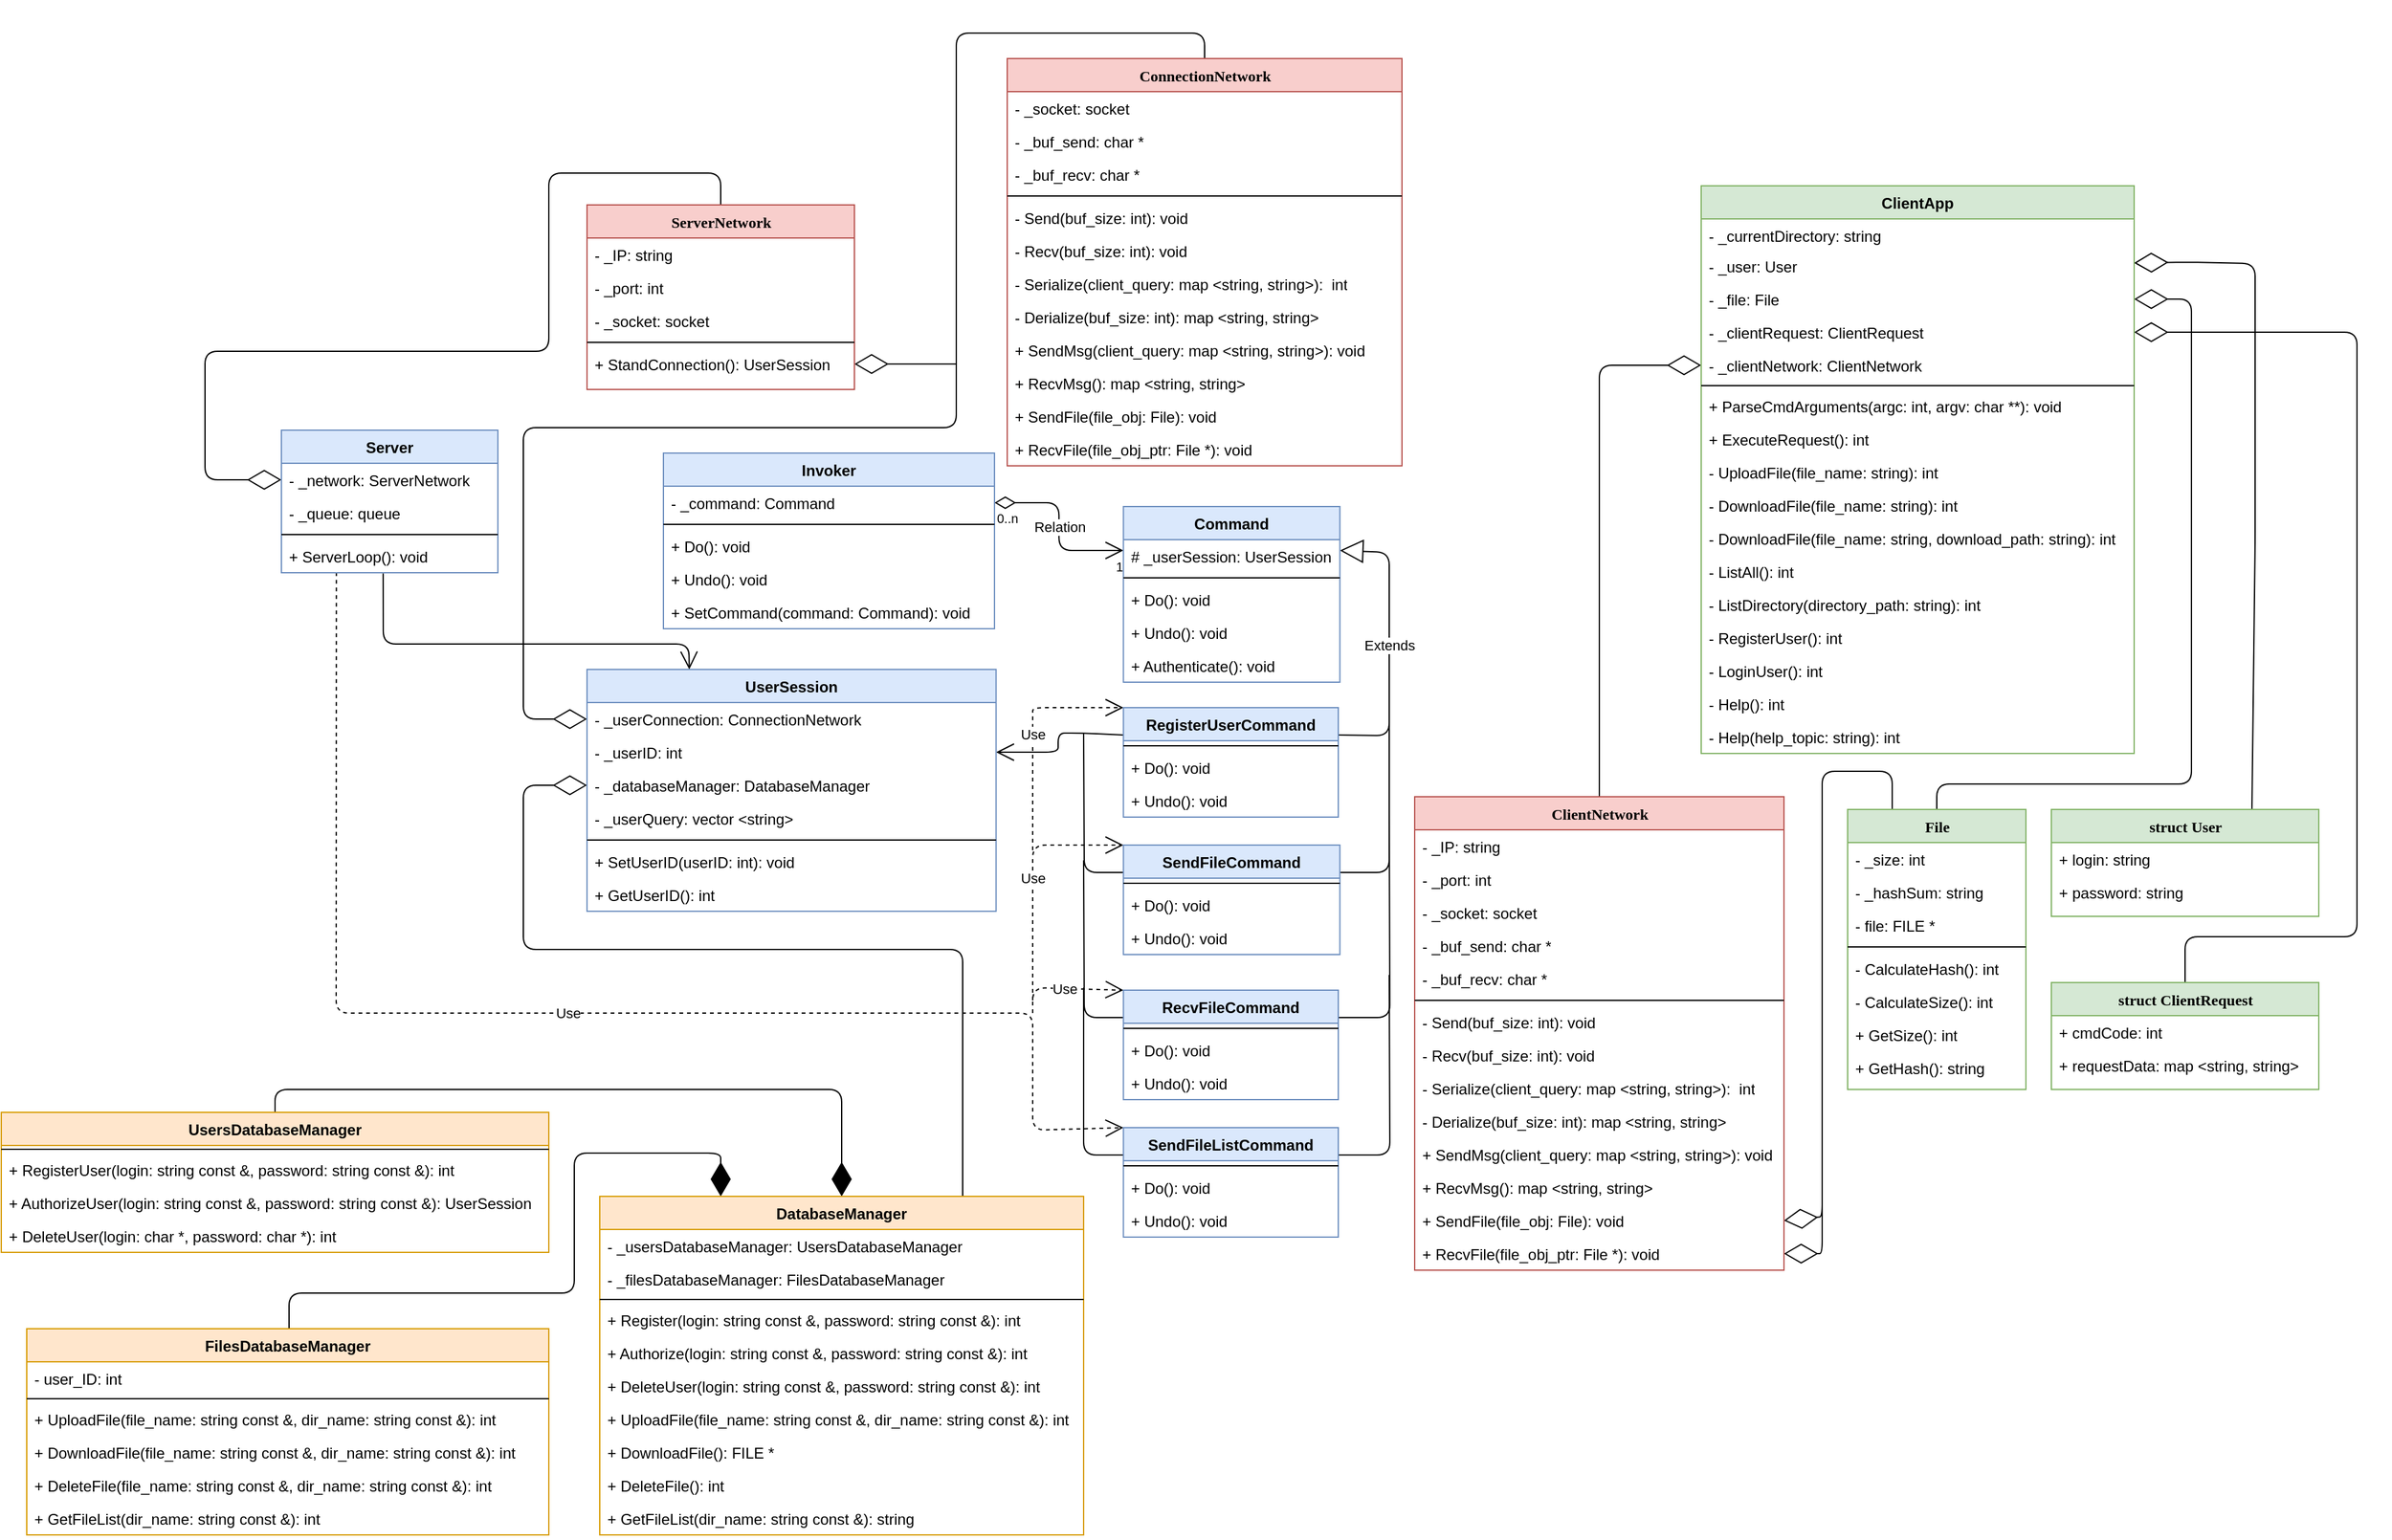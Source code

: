 <mxfile version="12.9.9" type="device"><diagram name="Page-1" id="9f46799a-70d6-7492-0946-bef42562c5a5"><mxGraphModel dx="2414" dy="2534" grid="1" gridSize="10" guides="1" tooltips="1" connect="1" arrows="1" fold="1" page="1" pageScale="1" pageWidth="1100" pageHeight="850" background="#ffffff" math="0" shadow="0"><root><mxCell id="0"/><mxCell id="1" parent="0"/><mxCell id="2sV6daY1KZGA7jN4HU9z-38" value="" style="endArrow=diamondThin;endFill=0;endSize=24;html=1;entryX=1;entryY=0.5;entryDx=0;entryDy=0;exitX=0.5;exitY=0;exitDx=0;exitDy=0;" parent="1" source="78961159f06e98e8-108" target="2sV6daY1KZGA7jN4HU9z-2" edge="1"><mxGeometry width="160" relative="1" as="geometry"><mxPoint x="585" y="-270" as="sourcePoint"/><mxPoint x="1015" y="-730" as="targetPoint"/><Array as="points"><mxPoint x="510" y="-290"/><mxPoint x="710" y="-290"/><mxPoint x="710" y="-671"/></Array></mxGeometry></mxCell><mxCell id="2sV6daY1KZGA7jN4HU9z-50" value="" style="endArrow=diamondThin;endFill=0;endSize=24;html=1;entryX=0;entryY=0.5;entryDx=0;entryDy=0;exitX=0.5;exitY=0;exitDx=0;exitDy=0;" parent="1" source="78961159f06e98e8-17" target="2sV6daY1KZGA7jN4HU9z-48" edge="1"><mxGeometry width="160" relative="1" as="geometry"><mxPoint x="130" y="-683" as="sourcePoint"/><mxPoint x="165" y="-740" as="targetPoint"/><Array as="points"><mxPoint x="245" y="-619"/></Array></mxGeometry></mxCell><mxCell id="2sV6daY1KZGA7jN4HU9z-110" value="" style="endArrow=diamondThin;endFill=1;endSize=24;html=1;entryX=0.25;entryY=0;entryDx=0;entryDy=0;" parent="1" target="2sV6daY1KZGA7jN4HU9z-54" edge="1"><mxGeometry width="160" relative="1" as="geometry"><mxPoint x="-784" y="138" as="sourcePoint"/><mxPoint x="-480" y="120" as="targetPoint"/><Array as="points"><mxPoint x="-784" y="110"/><mxPoint x="-761" y="110"/><mxPoint x="-660" y="110"/><mxPoint x="-560" y="110"/><mxPoint x="-560"/><mxPoint x="-445"/></Array></mxGeometry></mxCell><mxCell id="2sV6daY1KZGA7jN4HU9z-112" value="" style="endArrow=diamondThin;endFill=1;endSize=24;html=1;exitX=0.5;exitY=0;exitDx=0;exitDy=0;entryX=0.5;entryY=0;entryDx=0;entryDy=0;" parent="1" source="2sV6daY1KZGA7jN4HU9z-85" target="2sV6daY1KZGA7jN4HU9z-54" edge="1"><mxGeometry width="160" relative="1" as="geometry"><mxPoint x="-590" y="10" as="sourcePoint"/><mxPoint x="-320" y="10" as="targetPoint"/><Array as="points"><mxPoint x="-795" y="-50"/><mxPoint x="-350" y="-50"/></Array></mxGeometry></mxCell><mxCell id="2sV6daY1KZGA7jN4HU9z-176" value="Relation" style="endArrow=open;html=1;endSize=12;startArrow=diamondThin;startSize=14;startFill=0;edgeStyle=orthogonalEdgeStyle;entryX=0;entryY=0.25;entryDx=0;entryDy=0;exitX=1;exitY=0.5;exitDx=0;exitDy=0;" parent="1" source="2sV6daY1KZGA7jN4HU9z-160" target="2sV6daY1KZGA7jN4HU9z-163" edge="1"><mxGeometry relative="1" as="geometry"><mxPoint x="-148.75" y="-510" as="sourcePoint"/><mxPoint x="-18.75" y="-340" as="targetPoint"/></mxGeometry></mxCell><mxCell id="2sV6daY1KZGA7jN4HU9z-177" value="0..n" style="resizable=0;html=1;align=left;verticalAlign=top;labelBackgroundColor=#ffffff;fontSize=10;" parent="2sV6daY1KZGA7jN4HU9z-176" connectable="0" vertex="1"><mxGeometry x="-1" relative="1" as="geometry"/></mxCell><mxCell id="2sV6daY1KZGA7jN4HU9z-178" value="1" style="resizable=0;html=1;align=right;verticalAlign=top;labelBackgroundColor=#ffffff;fontSize=10;" parent="2sV6daY1KZGA7jN4HU9z-176" connectable="0" vertex="1"><mxGeometry x="1" relative="1" as="geometry"/></mxCell><mxCell id="2sV6daY1KZGA7jN4HU9z-179" value="Extends" style="endArrow=block;endSize=16;endFill=0;html=1;exitX=1;exitY=0.25;exitDx=0;exitDy=0;entryX=1;entryY=0.25;entryDx=0;entryDy=0;" parent="1" source="2sV6daY1KZGA7jN4HU9z-167" target="2sV6daY1KZGA7jN4HU9z-163" edge="1"><mxGeometry width="160" relative="1" as="geometry"><mxPoint x="351.25" y="380" as="sourcePoint"/><mxPoint x="71.25" y="-440" as="targetPoint"/><Array as="points"><mxPoint x="80" y="-328"/><mxPoint x="80" y="-472"/></Array></mxGeometry></mxCell><mxCell id="2sV6daY1KZGA7jN4HU9z-180" value="" style="endArrow=open;endFill=1;endSize=12;html=1;exitX=0;exitY=0.25;exitDx=0;exitDy=0;entryX=1;entryY=0.5;entryDx=0;entryDy=0;" parent="1" source="2sV6daY1KZGA7jN4HU9z-167" target="2sV6daY1KZGA7jN4HU9z-172" edge="1"><mxGeometry width="160" relative="1" as="geometry"><mxPoint x="-149.23" y="-248.834" as="sourcePoint"/><mxPoint x="-128.75" y="-200" as="targetPoint"/><Array as="points"><mxPoint x="-160" y="-330"/><mxPoint x="-180" y="-330"/><mxPoint x="-180" y="-315"/></Array></mxGeometry></mxCell><mxCell id="2sV6daY1KZGA7jN4HU9z-181" value="" style="endArrow=open;endFill=1;endSize=12;html=1;entryX=0.25;entryY=0;entryDx=0;entryDy=0;exitX=0.47;exitY=1.025;exitDx=0;exitDy=0;exitPerimeter=0;" parent="1" source="2sV6daY1KZGA7jN4HU9z-158" target="2sV6daY1KZGA7jN4HU9z-171" edge="1"><mxGeometry width="160" relative="1" as="geometry"><mxPoint x="-288.75" y="-200" as="sourcePoint"/><mxPoint x="-128.75" y="-200" as="targetPoint"/><Array as="points"><mxPoint x="-710" y="-400"/><mxPoint x="-580" y="-400"/><mxPoint x="-470" y="-400"/></Array></mxGeometry></mxCell><mxCell id="2sV6daY1KZGA7jN4HU9z-183" value="Use" style="endArrow=open;endSize=12;dashed=1;html=1;exitX=0.254;exitY=0.987;exitDx=0;exitDy=0;exitPerimeter=0;entryX=0;entryY=0;entryDx=0;entryDy=0;" parent="1" source="2sV6daY1KZGA7jN4HU9z-158" target="2sV6daY1KZGA7jN4HU9z-268" edge="1"><mxGeometry width="160" relative="1" as="geometry"><mxPoint x="-568.75" y="-200" as="sourcePoint"/><mxPoint x="-348.75" y="-10" as="targetPoint"/><Array as="points"><mxPoint x="-747" y="-110"/><mxPoint x="-200" y="-110"/><mxPoint x="-200" y="-18"/></Array></mxGeometry></mxCell><mxCell id="2sV6daY1KZGA7jN4HU9z-263" value="&lt;span style=&quot;font-family: monospace ; font-size: 0px&quot;&gt;%3CmxGraphModel%3E%3Croot%3E%3CmxCell%20id%3D%220%22%2F%3E%3CmxCell%20id%3D%221%22%20parent%3D%220%22%2F%3E%3CmxCell%20id%3D%222%22%20value%3D%22SendFileCommand%22%20style%3D%22swimlane%3BfontStyle%3D1%3Balign%3Dcenter%3BverticalAlign%3Dtop%3BchildLayout%3DstackLayout%3Bhorizontal%3D1%3BstartSize%3D26%3BhorizontalStack%3D0%3BresizeParent%3D1%3BresizeParentMax%3D0%3BresizeLast%3D0%3Bcollapsible%3D1%3BmarginBottom%3D0%3B%22%20vertex%3D%221%22%20parent%3D%221%22%3E%3CmxGeometry%20x%3D%22-68.75%22%20y%3D%22300%22%20width%3D%22160%22%20height%3D%2286%22%20as%3D%22geometry%22%2F%3E%3C%2FmxCell%3E%3CmxCell%20id%3D%223%22%20value%3D%22%22%20style%3D%22line%3BstrokeWidth%3D1%3BfillColor%3Dnone%3Balign%3Dleft%3BverticalAlign%3Dmiddle%3BspacingTop%3D-1%3BspacingLeft%3D3%3BspacingRight%3D3%3Brotatable%3D0%3BlabelPosition%3Dright%3Bpoints%3D%5B%5D%3BportConstraint%3Deastwest%3B%22%20vertex%3D%221%22%20parent%3D%222%22%3E%3CmxGeometry%20y%3D%2226%22%20width%3D%22160%22%20height%3D%228%22%20as%3D%22geometry%22%2F%3E%3C%2FmxCell%3E%3CmxCell%20id%3D%224%22%20value%3D%22%2B%20Do()%3A%20void%22%20style%3D%22text%3BstrokeColor%3Dnone%3BfillColor%3Dnone%3Balign%3Dleft%3BverticalAlign%3Dtop%3BspacingLeft%3D4%3BspacingRight%3D4%3Boverflow%3Dhidden%3Brotatable%3D0%3Bpoints%3D%5B%5B0%2C0.5%5D%2C%5B1%2C0.5%5D%5D%3BportConstraint%3Deastwest%3B%22%20vertex%3D%221%22%20parent%3D%222%22%3E%3CmxGeometry%20y%3D%2234%22%20width%3D%22160%22%20height%3D%2226%22%20as%3D%22geometry%22%2F%3E%3C%2FmxCell%3E%3CmxCell%20id%3D%225%22%20value%3D%22%2B%20Undo()%3A%20void%22%20style%3D%22text%3BstrokeColor%3Dnone%3BfillColor%3Dnone%3Balign%3Dleft%3BverticalAlign%3Dtop%3BspacingLeft%3D4%3BspacingRight%3D4%3Boverflow%3Dhidden%3Brotatable%3D0%3Bpoints%3D%5B%5B0%2C0.5%5D%2C%5B1%2C0.5%5D%5D%3BportConstraint%3Deastwest%3B%22%20vertex%3D%221%22%20parent%3D%222%22%3E%3CmxGeometry%20y%3D%2260%22%20width%3D%22160%22%20height%3D%2226%22%20as%3D%22geometry%22%2F%3E%3C%2FmxCell%3E%3C%2Froot%3E%3C%2FmxGraphModel%3E&lt;/span&gt;" style="text;html=1;align=center;verticalAlign=middle;resizable=0;points=[];autosize=1;" parent="1" vertex="1"><mxGeometry x="-49" y="-99" width="20" height="20" as="geometry"/></mxCell><mxCell id="2sV6daY1KZGA7jN4HU9z-279" value="" style="endArrow=none;html=1;edgeStyle=orthogonalEdgeStyle;exitX=1;exitY=0.25;exitDx=0;exitDy=0;" parent="1" source="2sV6daY1KZGA7jN4HU9z-212" edge="1"><mxGeometry relative="1" as="geometry"><mxPoint x="70" y="-212" as="sourcePoint"/><mxPoint x="80" y="-340" as="targetPoint"/><Array as="points"><mxPoint x="80" y="-220"/></Array></mxGeometry></mxCell><mxCell id="2sV6daY1KZGA7jN4HU9z-282" value="" style="endArrow=none;html=1;edgeStyle=orthogonalEdgeStyle;exitX=1;exitY=0.25;exitDx=0;exitDy=0;" parent="1" source="2sV6daY1KZGA7jN4HU9z-264" edge="1"><mxGeometry relative="1" as="geometry"><mxPoint x="60" y="-110.5" as="sourcePoint"/><mxPoint x="80" y="-270" as="targetPoint"/></mxGeometry></mxCell><mxCell id="2sV6daY1KZGA7jN4HU9z-283" value="" style="endArrow=none;html=1;edgeStyle=orthogonalEdgeStyle;exitX=1;exitY=0.25;exitDx=0;exitDy=0;" parent="1" source="2sV6daY1KZGA7jN4HU9z-268" edge="1"><mxGeometry relative="1" as="geometry"><mxPoint x="50" y="-0.5" as="sourcePoint"/><mxPoint x="80" y="-140" as="targetPoint"/></mxGeometry></mxCell><mxCell id="2sV6daY1KZGA7jN4HU9z-285" value="" style="endArrow=none;html=1;edgeStyle=orthogonalEdgeStyle;exitX=0;exitY=0.25;exitDx=0;exitDy=0;" parent="1" source="2sV6daY1KZGA7jN4HU9z-212" edge="1"><mxGeometry relative="1" as="geometry"><mxPoint x="-290" y="-260" as="sourcePoint"/><mxPoint x="-160" y="-330" as="targetPoint"/></mxGeometry></mxCell><mxCell id="2sV6daY1KZGA7jN4HU9z-288" value="" style="endArrow=none;html=1;edgeStyle=orthogonalEdgeStyle;exitX=0;exitY=0.25;exitDx=0;exitDy=0;" parent="1" source="2sV6daY1KZGA7jN4HU9z-264" edge="1"><mxGeometry relative="1" as="geometry"><mxPoint x="-128.75" y="-110.5" as="sourcePoint"/><mxPoint x="-160" y="-230" as="targetPoint"/></mxGeometry></mxCell><mxCell id="2sV6daY1KZGA7jN4HU9z-291" value="" style="endArrow=none;html=1;edgeStyle=orthogonalEdgeStyle;exitX=0;exitY=0.25;exitDx=0;exitDy=0;" parent="1" source="2sV6daY1KZGA7jN4HU9z-268" edge="1"><mxGeometry relative="1" as="geometry"><mxPoint x="-138.75" y="9.98" as="sourcePoint"/><mxPoint x="-160" y="-130" as="targetPoint"/><Array as="points"><mxPoint x="-160" y="2"/></Array></mxGeometry></mxCell><mxCell id="2sV6daY1KZGA7jN4HU9z-292" value="Use" style="endArrow=open;endSize=12;dashed=1;html=1;entryX=0;entryY=0;entryDx=0;entryDy=0;" parent="1" target="2sV6daY1KZGA7jN4HU9z-264" edge="1"><mxGeometry width="160" relative="1" as="geometry"><mxPoint x="-200" y="-110" as="sourcePoint"/><mxPoint x="-240" y="-79" as="targetPoint"/><Array as="points"><mxPoint x="-200" y="-130"/></Array></mxGeometry></mxCell><mxCell id="2sV6daY1KZGA7jN4HU9z-293" value="Use" style="endArrow=open;endSize=12;dashed=1;html=1;entryX=0;entryY=0;entryDx=0;entryDy=0;" parent="1" target="2sV6daY1KZGA7jN4HU9z-212" edge="1"><mxGeometry width="160" relative="1" as="geometry"><mxPoint x="-200" y="-120" as="sourcePoint"/><mxPoint x="-120" y="-170" as="targetPoint"/><Array as="points"><mxPoint x="-200" y="-242"/></Array></mxGeometry></mxCell><mxCell id="2sV6daY1KZGA7jN4HU9z-294" value="Use" style="endArrow=open;endSize=12;dashed=1;html=1;entryX=0;entryY=0;entryDx=0;entryDy=0;" parent="1" edge="1"><mxGeometry width="160" relative="1" as="geometry"><mxPoint x="-200" y="-238" as="sourcePoint"/><mxPoint x="-128.75" y="-350" as="targetPoint"/><Array as="points"><mxPoint x="-200" y="-340"/><mxPoint x="-200" y="-350"/><mxPoint x="-150" y="-350"/></Array></mxGeometry></mxCell><mxCell id="2sV6daY1KZGA7jN4HU9z-302" value="" style="endArrow=diamondThin;endFill=0;endSize=24;html=1;entryX=0;entryY=0.5;entryDx=0;entryDy=0;exitX=0.5;exitY=0;exitDx=0;exitDy=0;" parent="1" source="2sV6daY1KZGA7jN4HU9z-114" target="2sV6daY1KZGA7jN4HU9z-156" edge="1"><mxGeometry width="160" relative="1" as="geometry"><mxPoint x="-540" y="-770" as="sourcePoint"/><mxPoint x="-770" y="-523.43" as="targetPoint"/><Array as="points"><mxPoint x="-445" y="-770"/><mxPoint x="-550" y="-770"/><mxPoint x="-580" y="-770"/><mxPoint x="-580" y="-630"/><mxPoint x="-705" y="-630"/><mxPoint x="-850" y="-630"/><mxPoint x="-850" y="-529"/></Array></mxGeometry></mxCell><mxCell id="2sV6daY1KZGA7jN4HU9z-303" value="" style="endArrow=diamondThin;endFill=0;endSize=24;html=1;entryX=0;entryY=0.5;entryDx=0;entryDy=0;exitX=0.5;exitY=0;exitDx=0;exitDy=0;" parent="1" source="2sV6daY1KZGA7jN4HU9z-126" target="2sV6daY1KZGA7jN4HU9z-255" edge="1"><mxGeometry width="160" relative="1" as="geometry"><mxPoint x="-90" y="-810" as="sourcePoint"/><mxPoint x="-520" y="-532.5" as="targetPoint"/><Array as="points"><mxPoint x="-65" y="-880"/><mxPoint x="-260" y="-880"/><mxPoint x="-260" y="-570"/><mxPoint x="-600" y="-570"/><mxPoint x="-600" y="-341"/></Array></mxGeometry></mxCell><mxCell id="2sV6daY1KZGA7jN4HU9z-304" value="" style="endArrow=diamondThin;endFill=0;endSize=24;html=1;entryX=1;entryY=0.5;entryDx=0;entryDy=0;" parent="1" target="2sV6daY1KZGA7jN4HU9z-120" edge="1"><mxGeometry width="160" relative="1" as="geometry"><mxPoint x="-260" y="-620" as="sourcePoint"/><mxPoint x="-310" y="-590" as="targetPoint"/><Array as="points"/></mxGeometry></mxCell><mxCell id="2sV6daY1KZGA7jN4HU9z-306" value="" style="endArrow=diamondThin;endFill=0;endSize=24;html=1;entryX=0;entryY=0.5;entryDx=0;entryDy=0;exitX=0.75;exitY=0;exitDx=0;exitDy=0;" parent="1" source="2sV6daY1KZGA7jN4HU9z-54" target="2sV6daY1KZGA7jN4HU9z-305" edge="1"><mxGeometry width="160" relative="1" as="geometry"><mxPoint x="-350" y="40" as="sourcePoint"/><mxPoint x="-570" y="-270" as="targetPoint"/><Array as="points"><mxPoint x="-255" y="-160"/><mxPoint x="-350" y="-160"/><mxPoint x="-600" y="-160"/><mxPoint x="-600" y="-289"/></Array></mxGeometry></mxCell><mxCell id="RQ9BTX-sx1l9kRDEvKUD-15" value="" style="endArrow=diamondThin;endFill=0;endSize=24;html=1;exitX=0.75;exitY=0;exitDx=0;exitDy=0;" parent="1" source="RQ9BTX-sx1l9kRDEvKUD-3" target="P-KAohICmjkEhbukeobM-19" edge="1"><mxGeometry width="160" relative="1" as="geometry"><mxPoint x="500" y="-193.0" as="sourcePoint"/><mxPoint x="690" y="-645" as="targetPoint"/><Array as="points"><mxPoint x="760" y="-480"/><mxPoint x="760" y="-699"/><mxPoint x="705" y="-700"/></Array></mxGeometry></mxCell><mxCell id="RQ9BTX-sx1l9kRDEvKUD-17" value="" style="endArrow=diamondThin;endFill=0;endSize=24;html=1;entryX=1;entryY=0.5;entryDx=0;entryDy=0;" parent="1" source="RQ9BTX-sx1l9kRDEvKUD-12" target="RQ9BTX-sx1l9kRDEvKUD-1" edge="1"><mxGeometry width="160" relative="1" as="geometry"><mxPoint x="830" y="-120" as="sourcePoint"/><mxPoint x="665" y="-649.429" as="targetPoint"/><Array as="points"><mxPoint x="705" y="-170"/><mxPoint x="840" y="-170"/><mxPoint x="840" y="-220"/><mxPoint x="840" y="-645"/></Array></mxGeometry></mxCell><mxCell id="bF6lVQk1UfJd4mgnjcg4-1" value="" style="endArrow=diamondThin;endFill=0;endSize=24;html=1;entryX=1;entryY=0.5;entryDx=0;entryDy=0;exitX=0.25;exitY=0;exitDx=0;exitDy=0;" edge="1" parent="1" source="78961159f06e98e8-108" target="P-KAohICmjkEhbukeobM-6"><mxGeometry width="160" relative="1" as="geometry"><mxPoint x="200" y="160" as="sourcePoint"/><mxPoint x="360" y="160" as="targetPoint"/><Array as="points"><mxPoint x="475" y="-300"/><mxPoint x="420" y="-300"/><mxPoint x="420" y="50"/></Array></mxGeometry></mxCell><mxCell id="P-KAohICmjkEhbukeobM-17" value="ClientApp" style="swimlane;fontStyle=1;align=center;verticalAlign=top;childLayout=stackLayout;horizontal=1;startSize=26;horizontalStack=0;resizeParent=1;resizeParentMax=0;resizeLast=0;collapsible=1;marginBottom=0;fillColor=#d5e8d4;strokeColor=#82b366;" parent="1" vertex="1"><mxGeometry x="325" y="-760" width="340" height="446" as="geometry"><mxRectangle x="440" y="1" width="90" height="26" as="alternateBounds"/></mxGeometry></mxCell><mxCell id="P-KAohICmjkEhbukeobM-18" value="- _currentDirectory: string" style="text;strokeColor=none;fillColor=none;align=left;verticalAlign=top;spacingLeft=4;spacingRight=4;overflow=hidden;rotatable=0;points=[[0,0.5],[1,0.5]];portConstraint=eastwest;" parent="P-KAohICmjkEhbukeobM-17" vertex="1"><mxGeometry y="26" width="340" height="24" as="geometry"/></mxCell><mxCell id="P-KAohICmjkEhbukeobM-19" value="- _user: User" style="text;strokeColor=none;fillColor=none;align=left;verticalAlign=top;spacingLeft=4;spacingRight=4;overflow=hidden;rotatable=0;points=[[0,0.5],[1,0.5]];portConstraint=eastwest;" parent="P-KAohICmjkEhbukeobM-17" vertex="1"><mxGeometry y="50" width="340" height="26" as="geometry"/></mxCell><mxCell id="2sV6daY1KZGA7jN4HU9z-2" value="- _file: File" style="text;strokeColor=none;fillColor=none;align=left;verticalAlign=top;spacingLeft=4;spacingRight=4;overflow=hidden;rotatable=0;points=[[0,0.5],[1,0.5]];portConstraint=eastwest;" parent="P-KAohICmjkEhbukeobM-17" vertex="1"><mxGeometry y="76" width="340" height="26" as="geometry"/></mxCell><mxCell id="RQ9BTX-sx1l9kRDEvKUD-1" value="- _clientRequest: ClientRequest" style="text;strokeColor=none;fillColor=none;align=left;verticalAlign=top;spacingLeft=4;spacingRight=4;overflow=hidden;rotatable=0;points=[[0,0.5],[1,0.5]];portConstraint=eastwest;" parent="P-KAohICmjkEhbukeobM-17" vertex="1"><mxGeometry y="102" width="340" height="26" as="geometry"/></mxCell><mxCell id="2sV6daY1KZGA7jN4HU9z-48" value="- _clientNetwork: ClientNetwork" style="text;strokeColor=none;fillColor=none;align=left;verticalAlign=top;spacingLeft=4;spacingRight=4;overflow=hidden;rotatable=0;points=[[0,0.5],[1,0.5]];portConstraint=eastwest;" parent="P-KAohICmjkEhbukeobM-17" vertex="1"><mxGeometry y="128" width="340" height="26" as="geometry"/></mxCell><mxCell id="P-KAohICmjkEhbukeobM-21" value="" style="line;strokeWidth=1;fillColor=none;align=left;verticalAlign=middle;spacingTop=-1;spacingLeft=3;spacingRight=3;rotatable=0;labelPosition=right;points=[];portConstraint=eastwest;" parent="P-KAohICmjkEhbukeobM-17" vertex="1"><mxGeometry y="154" width="340" height="6" as="geometry"/></mxCell><mxCell id="P-KAohICmjkEhbukeobM-22" value="+ ParseCmdArguments(argc: int, argv: char **): void" style="text;strokeColor=none;fillColor=none;align=left;verticalAlign=top;spacingLeft=4;spacingRight=4;overflow=hidden;rotatable=0;points=[[0,0.5],[1,0.5]];portConstraint=eastwest;" parent="P-KAohICmjkEhbukeobM-17" vertex="1"><mxGeometry y="160" width="340" height="26" as="geometry"/></mxCell><mxCell id="RQ9BTX-sx1l9kRDEvKUD-2" value="+ ExecuteRequest(): int" style="text;strokeColor=none;fillColor=none;align=left;verticalAlign=top;spacingLeft=4;spacingRight=4;overflow=hidden;rotatable=0;points=[[0,0.5],[1,0.5]];portConstraint=eastwest;" parent="P-KAohICmjkEhbukeobM-17" vertex="1"><mxGeometry y="186" width="340" height="26" as="geometry"/></mxCell><mxCell id="P-KAohICmjkEhbukeobM-23" value="- UploadFile(file_name: string): int" style="text;strokeColor=none;fillColor=none;align=left;verticalAlign=top;spacingLeft=4;spacingRight=4;overflow=hidden;rotatable=0;points=[[0,0.5],[1,0.5]];portConstraint=eastwest;" parent="P-KAohICmjkEhbukeobM-17" vertex="1"><mxGeometry y="212" width="340" height="26" as="geometry"/></mxCell><mxCell id="P-KAohICmjkEhbukeobM-25" value="- DownloadFile(file_name: string): int" style="text;strokeColor=none;fillColor=none;align=left;verticalAlign=top;spacingLeft=4;spacingRight=4;overflow=hidden;rotatable=0;points=[[0,0.5],[1,0.5]];portConstraint=eastwest;" parent="P-KAohICmjkEhbukeobM-17" vertex="1"><mxGeometry y="238" width="340" height="26" as="geometry"/></mxCell><mxCell id="P-KAohICmjkEhbukeobM-26" value="- DownloadFile(file_name: string, download_path: string): int" style="text;strokeColor=none;fillColor=none;align=left;verticalAlign=top;spacingLeft=4;spacingRight=4;overflow=hidden;rotatable=0;points=[[0,0.5],[1,0.5]];portConstraint=eastwest;" parent="P-KAohICmjkEhbukeobM-17" vertex="1"><mxGeometry y="264" width="340" height="26" as="geometry"/></mxCell><mxCell id="P-KAohICmjkEhbukeobM-27" value="- ListAll(): int" style="text;strokeColor=none;fillColor=none;align=left;verticalAlign=top;spacingLeft=4;spacingRight=4;overflow=hidden;rotatable=0;points=[[0,0.5],[1,0.5]];portConstraint=eastwest;" parent="P-KAohICmjkEhbukeobM-17" vertex="1"><mxGeometry y="290" width="340" height="26" as="geometry"/></mxCell><mxCell id="P-KAohICmjkEhbukeobM-28" value="- ListDirectory(directory_path: string): int&#10;" style="text;strokeColor=none;fillColor=none;align=left;verticalAlign=top;spacingLeft=4;spacingRight=4;overflow=hidden;rotatable=0;points=[[0,0.5],[1,0.5]];portConstraint=eastwest;" parent="P-KAohICmjkEhbukeobM-17" vertex="1"><mxGeometry y="316" width="340" height="26" as="geometry"/></mxCell><mxCell id="P-KAohICmjkEhbukeobM-29" value="- RegisterUser(): int" style="text;strokeColor=none;fillColor=none;align=left;verticalAlign=top;spacingLeft=4;spacingRight=4;overflow=hidden;rotatable=0;points=[[0,0.5],[1,0.5]];portConstraint=eastwest;" parent="P-KAohICmjkEhbukeobM-17" vertex="1"><mxGeometry y="342" width="340" height="26" as="geometry"/></mxCell><mxCell id="P-KAohICmjkEhbukeobM-30" value="- LoginUser(): int" style="text;strokeColor=none;fillColor=none;align=left;verticalAlign=top;spacingLeft=4;spacingRight=4;overflow=hidden;rotatable=0;points=[[0,0.5],[1,0.5]];portConstraint=eastwest;" parent="P-KAohICmjkEhbukeobM-17" vertex="1"><mxGeometry y="368" width="340" height="26" as="geometry"/></mxCell><mxCell id="P-KAohICmjkEhbukeobM-31" value="- Help(): int" style="text;strokeColor=none;fillColor=none;align=left;verticalAlign=top;spacingLeft=4;spacingRight=4;overflow=hidden;rotatable=0;points=[[0,0.5],[1,0.5]];portConstraint=eastwest;" parent="P-KAohICmjkEhbukeobM-17" vertex="1"><mxGeometry y="394" width="340" height="26" as="geometry"/></mxCell><mxCell id="P-KAohICmjkEhbukeobM-32" value="- Help(help_topic: string): int" style="text;strokeColor=none;fillColor=none;align=left;verticalAlign=top;spacingLeft=4;spacingRight=4;overflow=hidden;rotatable=0;points=[[0,0.5],[1,0.5]];portConstraint=eastwest;" parent="P-KAohICmjkEhbukeobM-17" vertex="1"><mxGeometry y="420" width="340" height="26" as="geometry"/></mxCell><mxCell id="2sV6daY1KZGA7jN4HU9z-114" value="ServerNetwork" style="swimlane;html=1;fontStyle=1;align=center;verticalAlign=top;childLayout=stackLayout;horizontal=1;startSize=26;horizontalStack=0;resizeParent=1;resizeLast=0;collapsible=1;marginBottom=0;swimlaneFillColor=#ffffff;rounded=0;shadow=0;comic=0;labelBackgroundColor=none;strokeWidth=1;fillColor=#f8cecc;fontFamily=Verdana;fontSize=12;strokeColor=#b85450;" parent="1" vertex="1"><mxGeometry x="-550" y="-745" width="210" height="145" as="geometry"/></mxCell><mxCell id="2sV6daY1KZGA7jN4HU9z-115" value="- _IP: string" style="text;html=1;strokeColor=none;fillColor=none;align=left;verticalAlign=top;spacingLeft=4;spacingRight=4;whiteSpace=wrap;overflow=hidden;rotatable=0;points=[[0,0.5],[1,0.5]];portConstraint=eastwest;" parent="2sV6daY1KZGA7jN4HU9z-114" vertex="1"><mxGeometry y="26" width="210" height="26" as="geometry"/></mxCell><mxCell id="2sV6daY1KZGA7jN4HU9z-116" value="- _port: int" style="text;html=1;strokeColor=none;fillColor=none;align=left;verticalAlign=top;spacingLeft=4;spacingRight=4;whiteSpace=wrap;overflow=hidden;rotatable=0;points=[[0,0.5],[1,0.5]];portConstraint=eastwest;" parent="2sV6daY1KZGA7jN4HU9z-114" vertex="1"><mxGeometry y="52" width="210" height="26" as="geometry"/></mxCell><mxCell id="2sV6daY1KZGA7jN4HU9z-117" value="- _socket: socket" style="text;html=1;strokeColor=none;fillColor=none;align=left;verticalAlign=top;spacingLeft=4;spacingRight=4;whiteSpace=wrap;overflow=hidden;rotatable=0;points=[[0,0.5],[1,0.5]];portConstraint=eastwest;" parent="2sV6daY1KZGA7jN4HU9z-114" vertex="1"><mxGeometry y="78" width="210" height="26" as="geometry"/></mxCell><mxCell id="2sV6daY1KZGA7jN4HU9z-119" value="" style="line;html=1;strokeWidth=1;fillColor=none;align=left;verticalAlign=middle;spacingTop=-1;spacingLeft=3;spacingRight=3;rotatable=0;labelPosition=right;points=[];portConstraint=eastwest;" parent="2sV6daY1KZGA7jN4HU9z-114" vertex="1"><mxGeometry y="104" width="210" height="8" as="geometry"/></mxCell><mxCell id="2sV6daY1KZGA7jN4HU9z-120" value="+ StandConnection(): UserSession&amp;nbsp;" style="text;html=1;strokeColor=none;fillColor=none;align=left;verticalAlign=top;spacingLeft=4;spacingRight=4;whiteSpace=wrap;overflow=hidden;rotatable=0;points=[[0,0.5],[1,0.5]];portConstraint=eastwest;" parent="2sV6daY1KZGA7jN4HU9z-114" vertex="1"><mxGeometry y="112" width="210" height="26" as="geometry"/></mxCell><mxCell id="2sV6daY1KZGA7jN4HU9z-155" value="Server" style="swimlane;fontStyle=1;align=center;verticalAlign=top;childLayout=stackLayout;horizontal=1;startSize=26;horizontalStack=0;resizeParent=1;resizeParentMax=0;resizeLast=0;collapsible=1;marginBottom=0;fillColor=#dae8fc;strokeColor=#6c8ebf;" parent="1" vertex="1"><mxGeometry x="-790" y="-568" width="170" height="112" as="geometry"/></mxCell><mxCell id="2sV6daY1KZGA7jN4HU9z-156" value="- _network: ServerNetwork" style="text;strokeColor=none;fillColor=none;align=left;verticalAlign=top;spacingLeft=4;spacingRight=4;overflow=hidden;rotatable=0;points=[[0,0.5],[1,0.5]];portConstraint=eastwest;" parent="2sV6daY1KZGA7jN4HU9z-155" vertex="1"><mxGeometry y="26" width="170" height="26" as="geometry"/></mxCell><mxCell id="2sV6daY1KZGA7jN4HU9z-295" value="- _queue: queue" style="text;strokeColor=none;fillColor=none;align=left;verticalAlign=top;spacingLeft=4;spacingRight=4;overflow=hidden;rotatable=0;points=[[0,0.5],[1,0.5]];portConstraint=eastwest;" parent="2sV6daY1KZGA7jN4HU9z-155" vertex="1"><mxGeometry y="52" width="170" height="26" as="geometry"/></mxCell><mxCell id="2sV6daY1KZGA7jN4HU9z-157" value="" style="line;strokeWidth=1;fillColor=none;align=left;verticalAlign=middle;spacingTop=-1;spacingLeft=3;spacingRight=3;rotatable=0;labelPosition=right;points=[];portConstraint=eastwest;" parent="2sV6daY1KZGA7jN4HU9z-155" vertex="1"><mxGeometry y="78" width="170" height="8" as="geometry"/></mxCell><mxCell id="2sV6daY1KZGA7jN4HU9z-158" value="+ ServerLoop(): void" style="text;strokeColor=none;fillColor=none;align=left;verticalAlign=top;spacingLeft=4;spacingRight=4;overflow=hidden;rotatable=0;points=[[0,0.5],[1,0.5]];portConstraint=eastwest;" parent="2sV6daY1KZGA7jN4HU9z-155" vertex="1"><mxGeometry y="86" width="170" height="26" as="geometry"/></mxCell><mxCell id="2sV6daY1KZGA7jN4HU9z-159" value="Invoker" style="swimlane;fontStyle=1;align=center;verticalAlign=top;childLayout=stackLayout;horizontal=1;startSize=26;horizontalStack=0;resizeParent=1;resizeParentMax=0;resizeLast=0;collapsible=1;marginBottom=0;fillColor=#dae8fc;strokeColor=#6c8ebf;" parent="1" vertex="1"><mxGeometry x="-490" y="-550" width="260" height="138" as="geometry"/></mxCell><mxCell id="2sV6daY1KZGA7jN4HU9z-160" value="- _command: Command" style="text;strokeColor=none;fillColor=none;align=left;verticalAlign=top;spacingLeft=4;spacingRight=4;overflow=hidden;rotatable=0;points=[[0,0.5],[1,0.5]];portConstraint=eastwest;" parent="2sV6daY1KZGA7jN4HU9z-159" vertex="1"><mxGeometry y="26" width="260" height="26" as="geometry"/></mxCell><mxCell id="2sV6daY1KZGA7jN4HU9z-161" value="" style="line;strokeWidth=1;fillColor=none;align=left;verticalAlign=middle;spacingTop=-1;spacingLeft=3;spacingRight=3;rotatable=0;labelPosition=right;points=[];portConstraint=eastwest;" parent="2sV6daY1KZGA7jN4HU9z-159" vertex="1"><mxGeometry y="52" width="260" height="8" as="geometry"/></mxCell><mxCell id="2sV6daY1KZGA7jN4HU9z-197" value="+ Do(): void" style="text;strokeColor=none;fillColor=none;align=left;verticalAlign=top;spacingLeft=4;spacingRight=4;overflow=hidden;rotatable=0;points=[[0,0.5],[1,0.5]];portConstraint=eastwest;" parent="2sV6daY1KZGA7jN4HU9z-159" vertex="1"><mxGeometry y="60" width="260" height="26" as="geometry"/></mxCell><mxCell id="2sV6daY1KZGA7jN4HU9z-196" value="+ Undo(): void" style="text;strokeColor=none;fillColor=none;align=left;verticalAlign=top;spacingLeft=4;spacingRight=4;overflow=hidden;rotatable=0;points=[[0,0.5],[1,0.5]];portConstraint=eastwest;" parent="2sV6daY1KZGA7jN4HU9z-159" vertex="1"><mxGeometry y="86" width="260" height="26" as="geometry"/></mxCell><mxCell id="2sV6daY1KZGA7jN4HU9z-198" value="+ SetCommand(command: Command): void" style="text;strokeColor=none;fillColor=none;align=left;verticalAlign=top;spacingLeft=4;spacingRight=4;overflow=hidden;rotatable=0;points=[[0,0.5],[1,0.5]];portConstraint=eastwest;" parent="2sV6daY1KZGA7jN4HU9z-159" vertex="1"><mxGeometry y="112" width="260" height="26" as="geometry"/></mxCell><mxCell id="2sV6daY1KZGA7jN4HU9z-163" value="Command" style="swimlane;fontStyle=1;align=center;verticalAlign=top;childLayout=stackLayout;horizontal=1;startSize=26;horizontalStack=0;resizeParent=1;resizeParentMax=0;resizeLast=0;collapsible=1;marginBottom=0;fillColor=#dae8fc;strokeColor=#6c8ebf;" parent="1" vertex="1"><mxGeometry x="-128.75" y="-508" width="170" height="138" as="geometry"/></mxCell><mxCell id="2sV6daY1KZGA7jN4HU9z-240" value="# _userSession: UserSession" style="text;strokeColor=none;fillColor=none;align=left;verticalAlign=top;spacingLeft=4;spacingRight=4;overflow=hidden;rotatable=0;points=[[0,0.5],[1,0.5]];portConstraint=eastwest;" parent="2sV6daY1KZGA7jN4HU9z-163" vertex="1"><mxGeometry y="26" width="170" height="26" as="geometry"/></mxCell><mxCell id="2sV6daY1KZGA7jN4HU9z-165" value="" style="line;strokeWidth=1;fillColor=none;align=left;verticalAlign=middle;spacingTop=-1;spacingLeft=3;spacingRight=3;rotatable=0;labelPosition=right;points=[];portConstraint=eastwest;" parent="2sV6daY1KZGA7jN4HU9z-163" vertex="1"><mxGeometry y="52" width="170" height="8" as="geometry"/></mxCell><mxCell id="2sV6daY1KZGA7jN4HU9z-166" value="+ Do(): void" style="text;strokeColor=none;fillColor=none;align=left;verticalAlign=top;spacingLeft=4;spacingRight=4;overflow=hidden;rotatable=0;points=[[0,0.5],[1,0.5]];portConstraint=eastwest;" parent="2sV6daY1KZGA7jN4HU9z-163" vertex="1"><mxGeometry y="60" width="170" height="26" as="geometry"/></mxCell><mxCell id="2sV6daY1KZGA7jN4HU9z-199" value="+ Undo(): void" style="text;strokeColor=none;fillColor=none;align=left;verticalAlign=top;spacingLeft=4;spacingRight=4;overflow=hidden;rotatable=0;points=[[0,0.5],[1,0.5]];portConstraint=eastwest;" parent="2sV6daY1KZGA7jN4HU9z-163" vertex="1"><mxGeometry y="86" width="170" height="26" as="geometry"/></mxCell><mxCell id="2sV6daY1KZGA7jN4HU9z-276" value="+ Authenticate(): void" style="text;strokeColor=none;fillColor=none;align=left;verticalAlign=top;spacingLeft=4;spacingRight=4;overflow=hidden;rotatable=0;points=[[0,0.5],[1,0.5]];portConstraint=eastwest;" parent="2sV6daY1KZGA7jN4HU9z-163" vertex="1"><mxGeometry y="112" width="170" height="26" as="geometry"/></mxCell><mxCell id="2sV6daY1KZGA7jN4HU9z-167" value="RegisterUserCommand" style="swimlane;fontStyle=1;align=center;verticalAlign=top;childLayout=stackLayout;horizontal=1;startSize=26;horizontalStack=0;resizeParent=1;resizeParentMax=0;resizeLast=0;collapsible=1;marginBottom=0;fillColor=#dae8fc;strokeColor=#6c8ebf;" parent="1" vertex="1"><mxGeometry x="-128.75" y="-350" width="168.75" height="86" as="geometry"/></mxCell><mxCell id="2sV6daY1KZGA7jN4HU9z-169" value="" style="line;strokeWidth=1;fillColor=none;align=left;verticalAlign=middle;spacingTop=-1;spacingLeft=3;spacingRight=3;rotatable=0;labelPosition=right;points=[];portConstraint=eastwest;" parent="2sV6daY1KZGA7jN4HU9z-167" vertex="1"><mxGeometry y="26" width="168.75" height="8" as="geometry"/></mxCell><mxCell id="2sV6daY1KZGA7jN4HU9z-170" value="+ Do(): void" style="text;strokeColor=none;fillColor=none;align=left;verticalAlign=top;spacingLeft=4;spacingRight=4;overflow=hidden;rotatable=0;points=[[0,0.5],[1,0.5]];portConstraint=eastwest;" parent="2sV6daY1KZGA7jN4HU9z-167" vertex="1"><mxGeometry y="34" width="168.75" height="26" as="geometry"/></mxCell><mxCell id="2sV6daY1KZGA7jN4HU9z-258" value="+ Undo(): void" style="text;strokeColor=none;fillColor=none;align=left;verticalAlign=top;spacingLeft=4;spacingRight=4;overflow=hidden;rotatable=0;points=[[0,0.5],[1,0.5]];portConstraint=eastwest;" parent="2sV6daY1KZGA7jN4HU9z-167" vertex="1"><mxGeometry y="60" width="168.75" height="26" as="geometry"/></mxCell><mxCell id="2sV6daY1KZGA7jN4HU9z-171" value="UserSession" style="swimlane;fontStyle=1;align=center;verticalAlign=top;childLayout=stackLayout;horizontal=1;startSize=26;horizontalStack=0;resizeParent=1;resizeParentMax=0;resizeLast=0;collapsible=1;marginBottom=0;fillColor=#dae8fc;strokeColor=#6c8ebf;" parent="1" vertex="1"><mxGeometry x="-550" y="-380" width="321.25" height="190" as="geometry"/></mxCell><mxCell id="2sV6daY1KZGA7jN4HU9z-255" value="- _userConnection: ConnectionNetwork" style="text;strokeColor=none;fillColor=none;align=left;verticalAlign=top;spacingLeft=4;spacingRight=4;overflow=hidden;rotatable=0;points=[[0,0.5],[1,0.5]];portConstraint=eastwest;" parent="2sV6daY1KZGA7jN4HU9z-171" vertex="1"><mxGeometry y="26" width="321.25" height="26" as="geometry"/></mxCell><mxCell id="2sV6daY1KZGA7jN4HU9z-172" value="- _userID: int" style="text;strokeColor=none;fillColor=none;align=left;verticalAlign=top;spacingLeft=4;spacingRight=4;overflow=hidden;rotatable=0;points=[[0,0.5],[1,0.5]];portConstraint=eastwest;" parent="2sV6daY1KZGA7jN4HU9z-171" vertex="1"><mxGeometry y="52" width="321.25" height="26" as="geometry"/></mxCell><mxCell id="2sV6daY1KZGA7jN4HU9z-305" value="- _databaseManager: DatabaseManager" style="text;strokeColor=none;fillColor=none;align=left;verticalAlign=top;spacingLeft=4;spacingRight=4;overflow=hidden;rotatable=0;points=[[0,0.5],[1,0.5]];portConstraint=eastwest;" parent="2sV6daY1KZGA7jN4HU9z-171" vertex="1"><mxGeometry y="78" width="321.25" height="26" as="geometry"/></mxCell><mxCell id="2sV6daY1KZGA7jN4HU9z-278" value="- _userQuery: vector &lt;string&gt;" style="text;strokeColor=none;fillColor=none;align=left;verticalAlign=top;spacingLeft=4;spacingRight=4;overflow=hidden;rotatable=0;points=[[0,0.5],[1,0.5]];portConstraint=eastwest;" parent="2sV6daY1KZGA7jN4HU9z-171" vertex="1"><mxGeometry y="104" width="321.25" height="26" as="geometry"/></mxCell><mxCell id="2sV6daY1KZGA7jN4HU9z-173" value="" style="line;strokeWidth=1;fillColor=none;align=left;verticalAlign=middle;spacingTop=-1;spacingLeft=3;spacingRight=3;rotatable=0;labelPosition=right;points=[];portConstraint=eastwest;" parent="2sV6daY1KZGA7jN4HU9z-171" vertex="1"><mxGeometry y="130" width="321.25" height="8" as="geometry"/></mxCell><mxCell id="2sV6daY1KZGA7jN4HU9z-174" value="+ SetUserID(userID: int): void" style="text;strokeColor=none;fillColor=none;align=left;verticalAlign=top;spacingLeft=4;spacingRight=4;overflow=hidden;rotatable=0;points=[[0,0.5],[1,0.5]];portConstraint=eastwest;" parent="2sV6daY1KZGA7jN4HU9z-171" vertex="1"><mxGeometry y="138" width="321.25" height="26" as="geometry"/></mxCell><mxCell id="2sV6daY1KZGA7jN4HU9z-244" value="+ GetUserID(): int" style="text;strokeColor=none;fillColor=none;align=left;verticalAlign=top;spacingLeft=4;spacingRight=4;overflow=hidden;rotatable=0;points=[[0,0.5],[1,0.5]];portConstraint=eastwest;" parent="2sV6daY1KZGA7jN4HU9z-171" vertex="1"><mxGeometry y="164" width="321.25" height="26" as="geometry"/></mxCell><mxCell id="2sV6daY1KZGA7jN4HU9z-212" value="SendFileCommand" style="swimlane;fontStyle=1;align=center;verticalAlign=top;childLayout=stackLayout;horizontal=1;startSize=26;horizontalStack=0;resizeParent=1;resizeParentMax=0;resizeLast=0;collapsible=1;marginBottom=0;fillColor=#dae8fc;strokeColor=#6c8ebf;" parent="1" vertex="1"><mxGeometry x="-128.75" y="-242" width="170" height="86" as="geometry"/></mxCell><mxCell id="2sV6daY1KZGA7jN4HU9z-214" value="" style="line;strokeWidth=1;fillColor=none;align=left;verticalAlign=middle;spacingTop=-1;spacingLeft=3;spacingRight=3;rotatable=0;labelPosition=right;points=[];portConstraint=eastwest;" parent="2sV6daY1KZGA7jN4HU9z-212" vertex="1"><mxGeometry y="26" width="170" height="8" as="geometry"/></mxCell><mxCell id="2sV6daY1KZGA7jN4HU9z-261" value="+ Do(): void" style="text;strokeColor=none;fillColor=none;align=left;verticalAlign=top;spacingLeft=4;spacingRight=4;overflow=hidden;rotatable=0;points=[[0,0.5],[1,0.5]];portConstraint=eastwest;" parent="2sV6daY1KZGA7jN4HU9z-212" vertex="1"><mxGeometry y="34" width="170" height="26" as="geometry"/></mxCell><mxCell id="2sV6daY1KZGA7jN4HU9z-262" value="+ Undo(): void" style="text;strokeColor=none;fillColor=none;align=left;verticalAlign=top;spacingLeft=4;spacingRight=4;overflow=hidden;rotatable=0;points=[[0,0.5],[1,0.5]];portConstraint=eastwest;" parent="2sV6daY1KZGA7jN4HU9z-212" vertex="1"><mxGeometry y="60" width="170" height="26" as="geometry"/></mxCell><mxCell id="2sV6daY1KZGA7jN4HU9z-264" value="RecvFileCommand" style="swimlane;fontStyle=1;align=center;verticalAlign=top;childLayout=stackLayout;horizontal=1;startSize=26;horizontalStack=0;resizeParent=1;resizeParentMax=0;resizeLast=0;collapsible=1;marginBottom=0;fillColor=#dae8fc;strokeColor=#6c8ebf;" parent="1" vertex="1"><mxGeometry x="-128.75" y="-128" width="168.75" height="86" as="geometry"/></mxCell><mxCell id="2sV6daY1KZGA7jN4HU9z-265" value="" style="line;strokeWidth=1;fillColor=none;align=left;verticalAlign=middle;spacingTop=-1;spacingLeft=3;spacingRight=3;rotatable=0;labelPosition=right;points=[];portConstraint=eastwest;" parent="2sV6daY1KZGA7jN4HU9z-264" vertex="1"><mxGeometry y="26" width="168.75" height="8" as="geometry"/></mxCell><mxCell id="2sV6daY1KZGA7jN4HU9z-266" value="+ Do(): void" style="text;strokeColor=none;fillColor=none;align=left;verticalAlign=top;spacingLeft=4;spacingRight=4;overflow=hidden;rotatable=0;points=[[0,0.5],[1,0.5]];portConstraint=eastwest;" parent="2sV6daY1KZGA7jN4HU9z-264" vertex="1"><mxGeometry y="34" width="168.75" height="26" as="geometry"/></mxCell><mxCell id="2sV6daY1KZGA7jN4HU9z-267" value="+ Undo(): void" style="text;strokeColor=none;fillColor=none;align=left;verticalAlign=top;spacingLeft=4;spacingRight=4;overflow=hidden;rotatable=0;points=[[0,0.5],[1,0.5]];portConstraint=eastwest;" parent="2sV6daY1KZGA7jN4HU9z-264" vertex="1"><mxGeometry y="60" width="168.75" height="26" as="geometry"/></mxCell><mxCell id="2sV6daY1KZGA7jN4HU9z-268" value="SendFileListCommand" style="swimlane;fontStyle=1;align=center;verticalAlign=top;childLayout=stackLayout;horizontal=1;startSize=26;horizontalStack=0;resizeParent=1;resizeParentMax=0;resizeLast=0;collapsible=1;marginBottom=0;fillColor=#dae8fc;strokeColor=#6c8ebf;" parent="1" vertex="1"><mxGeometry x="-128.75" y="-20" width="168.75" height="86" as="geometry"/></mxCell><mxCell id="2sV6daY1KZGA7jN4HU9z-269" value="" style="line;strokeWidth=1;fillColor=none;align=left;verticalAlign=middle;spacingTop=-1;spacingLeft=3;spacingRight=3;rotatable=0;labelPosition=right;points=[];portConstraint=eastwest;" parent="2sV6daY1KZGA7jN4HU9z-268" vertex="1"><mxGeometry y="26" width="168.75" height="8" as="geometry"/></mxCell><mxCell id="2sV6daY1KZGA7jN4HU9z-270" value="+ Do(): void" style="text;strokeColor=none;fillColor=none;align=left;verticalAlign=top;spacingLeft=4;spacingRight=4;overflow=hidden;rotatable=0;points=[[0,0.5],[1,0.5]];portConstraint=eastwest;" parent="2sV6daY1KZGA7jN4HU9z-268" vertex="1"><mxGeometry y="34" width="168.75" height="26" as="geometry"/></mxCell><mxCell id="2sV6daY1KZGA7jN4HU9z-271" value="+ Undo(): void" style="text;strokeColor=none;fillColor=none;align=left;verticalAlign=top;spacingLeft=4;spacingRight=4;overflow=hidden;rotatable=0;points=[[0,0.5],[1,0.5]];portConstraint=eastwest;" parent="2sV6daY1KZGA7jN4HU9z-268" vertex="1"><mxGeometry y="60" width="168.75" height="26" as="geometry"/></mxCell><mxCell id="2sV6daY1KZGA7jN4HU9z-54" value="DatabaseManager" style="swimlane;fontStyle=1;align=center;verticalAlign=top;childLayout=stackLayout;horizontal=1;startSize=26;horizontalStack=0;resizeParent=1;resizeParentMax=0;resizeLast=0;collapsible=1;marginBottom=0;fillColor=#ffe6cc;strokeColor=#d79b00;" parent="1" vertex="1"><mxGeometry x="-540" y="34" width="380" height="266" as="geometry"><mxRectangle x="440" y="1" width="90" height="26" as="alternateBounds"/></mxGeometry></mxCell><mxCell id="2sV6daY1KZGA7jN4HU9z-55" value="- _usersDatabaseManager: UsersDatabaseManager" style="text;strokeColor=none;fillColor=none;align=left;verticalAlign=top;spacingLeft=4;spacingRight=4;overflow=hidden;rotatable=0;points=[[0,0.5],[1,0.5]];portConstraint=eastwest;" parent="2sV6daY1KZGA7jN4HU9z-54" vertex="1"><mxGeometry y="26" width="380" height="26" as="geometry"/></mxCell><mxCell id="2sV6daY1KZGA7jN4HU9z-56" value="- _filesDatabaseManager: FilesDatabaseManager" style="text;strokeColor=none;fillColor=none;align=left;verticalAlign=top;spacingLeft=4;spacingRight=4;overflow=hidden;rotatable=0;points=[[0,0.5],[1,0.5]];portConstraint=eastwest;" parent="2sV6daY1KZGA7jN4HU9z-54" vertex="1"><mxGeometry y="52" width="380" height="26" as="geometry"/></mxCell><mxCell id="2sV6daY1KZGA7jN4HU9z-60" value="" style="line;strokeWidth=1;fillColor=none;align=left;verticalAlign=middle;spacingTop=-1;spacingLeft=3;spacingRight=3;rotatable=0;labelPosition=right;points=[];portConstraint=eastwest;" parent="2sV6daY1KZGA7jN4HU9z-54" vertex="1"><mxGeometry y="78" width="380" height="6" as="geometry"/></mxCell><mxCell id="2sV6daY1KZGA7jN4HU9z-61" value="+ Register(login: string const &amp;, password: string const &amp;): int" style="text;strokeColor=none;fillColor=none;align=left;verticalAlign=top;spacingLeft=4;spacingRight=4;overflow=hidden;rotatable=0;points=[[0,0.5],[1,0.5]];portConstraint=eastwest;" parent="2sV6daY1KZGA7jN4HU9z-54" vertex="1"><mxGeometry y="84" width="380" height="26" as="geometry"/></mxCell><mxCell id="2sV6daY1KZGA7jN4HU9z-62" value="+ Authorize(login: string const &amp;, password: string const &amp;): int" style="text;strokeColor=none;fillColor=none;align=left;verticalAlign=top;spacingLeft=4;spacingRight=4;overflow=hidden;rotatable=0;points=[[0,0.5],[1,0.5]];portConstraint=eastwest;" parent="2sV6daY1KZGA7jN4HU9z-54" vertex="1"><mxGeometry y="110" width="380" height="26" as="geometry"/></mxCell><mxCell id="2sV6daY1KZGA7jN4HU9z-63" value="+ DeleteUser(login: string const &amp;, password: string const &amp;): int" style="text;strokeColor=none;fillColor=none;align=left;verticalAlign=top;spacingLeft=4;spacingRight=4;overflow=hidden;rotatable=0;points=[[0,0.5],[1,0.5]];portConstraint=eastwest;" parent="2sV6daY1KZGA7jN4HU9z-54" vertex="1"><mxGeometry y="136" width="380" height="26" as="geometry"/></mxCell><mxCell id="2sV6daY1KZGA7jN4HU9z-64" value="+ UploadFile(file_name: string const &amp;, dir_name: string const &amp;): int" style="text;strokeColor=none;fillColor=none;align=left;verticalAlign=top;spacingLeft=4;spacingRight=4;overflow=hidden;rotatable=0;points=[[0,0.5],[1,0.5]];portConstraint=eastwest;" parent="2sV6daY1KZGA7jN4HU9z-54" vertex="1"><mxGeometry y="162" width="380" height="26" as="geometry"/></mxCell><mxCell id="2sV6daY1KZGA7jN4HU9z-65" value="+ DownloadFile(): FILE *" style="text;strokeColor=none;fillColor=none;align=left;verticalAlign=top;spacingLeft=4;spacingRight=4;overflow=hidden;rotatable=0;points=[[0,0.5],[1,0.5]];portConstraint=eastwest;" parent="2sV6daY1KZGA7jN4HU9z-54" vertex="1"><mxGeometry y="188" width="380" height="26" as="geometry"/></mxCell><mxCell id="2sV6daY1KZGA7jN4HU9z-66" value="+ DeleteFile(): int" style="text;strokeColor=none;fillColor=none;align=left;verticalAlign=top;spacingLeft=4;spacingRight=4;overflow=hidden;rotatable=0;points=[[0,0.5],[1,0.5]];portConstraint=eastwest;" parent="2sV6daY1KZGA7jN4HU9z-54" vertex="1"><mxGeometry y="214" width="380" height="26" as="geometry"/></mxCell><mxCell id="2sV6daY1KZGA7jN4HU9z-67" value="+ GetFileList(dir_name: string const &amp;): string" style="text;strokeColor=none;fillColor=none;align=left;verticalAlign=top;spacingLeft=4;spacingRight=4;overflow=hidden;rotatable=0;points=[[0,0.5],[1,0.5]];portConstraint=eastwest;" parent="2sV6daY1KZGA7jN4HU9z-54" vertex="1"><mxGeometry y="240" width="380" height="26" as="geometry"/></mxCell><mxCell id="2sV6daY1KZGA7jN4HU9z-85" value="UsersDatabaseManager" style="swimlane;fontStyle=1;align=center;verticalAlign=top;childLayout=stackLayout;horizontal=1;startSize=26;horizontalStack=0;resizeParent=1;resizeParentMax=0;resizeLast=0;collapsible=1;marginBottom=0;fillColor=#ffe6cc;strokeColor=#d79b00;" parent="1" vertex="1"><mxGeometry x="-1010" y="-32" width="430" height="110" as="geometry"><mxRectangle x="440" y="1" width="90" height="26" as="alternateBounds"/></mxGeometry></mxCell><mxCell id="2sV6daY1KZGA7jN4HU9z-88" value="" style="line;strokeWidth=1;fillColor=none;align=left;verticalAlign=middle;spacingTop=-1;spacingLeft=3;spacingRight=3;rotatable=0;labelPosition=right;points=[];portConstraint=eastwest;" parent="2sV6daY1KZGA7jN4HU9z-85" vertex="1"><mxGeometry y="26" width="430" height="6" as="geometry"/></mxCell><mxCell id="2sV6daY1KZGA7jN4HU9z-89" value="+ RegisterUser(login: string const &amp;, password: string const &amp;): int" style="text;strokeColor=none;fillColor=none;align=left;verticalAlign=top;spacingLeft=4;spacingRight=4;overflow=hidden;rotatable=0;points=[[0,0.5],[1,0.5]];portConstraint=eastwest;" parent="2sV6daY1KZGA7jN4HU9z-85" vertex="1"><mxGeometry y="32" width="430" height="26" as="geometry"/></mxCell><mxCell id="2sV6daY1KZGA7jN4HU9z-90" value="+ AuthorizeUser(login: string const &amp;, password: string const &amp;): UserSession" style="text;strokeColor=none;fillColor=none;align=left;verticalAlign=top;spacingLeft=4;spacingRight=4;overflow=hidden;rotatable=0;points=[[0,0.5],[1,0.5]];portConstraint=eastwest;" parent="2sV6daY1KZGA7jN4HU9z-85" vertex="1"><mxGeometry y="58" width="430" height="26" as="geometry"/></mxCell><mxCell id="2sV6daY1KZGA7jN4HU9z-98" value="+ DeleteUser(login: char *, password: char *): int" style="text;strokeColor=none;fillColor=none;align=left;verticalAlign=top;spacingLeft=4;spacingRight=4;overflow=hidden;rotatable=0;points=[[0,0.5],[1,0.5]];portConstraint=eastwest;" parent="2sV6daY1KZGA7jN4HU9z-85" vertex="1"><mxGeometry y="84" width="430" height="26" as="geometry"/></mxCell><mxCell id="2sV6daY1KZGA7jN4HU9z-99" value="FilesDatabaseManager" style="swimlane;fontStyle=1;align=center;verticalAlign=top;childLayout=stackLayout;horizontal=1;startSize=26;horizontalStack=0;resizeParent=1;resizeParentMax=0;resizeLast=0;collapsible=1;marginBottom=0;fillColor=#ffe6cc;strokeColor=#d79b00;" parent="1" vertex="1"><mxGeometry x="-990" y="138" width="410" height="162" as="geometry"><mxRectangle x="440" y="1" width="90" height="26" as="alternateBounds"/></mxGeometry></mxCell><mxCell id="2sV6daY1KZGA7jN4HU9z-101" value="- user_ID: int" style="text;strokeColor=none;fillColor=none;align=left;verticalAlign=top;spacingLeft=4;spacingRight=4;overflow=hidden;rotatable=0;points=[[0,0.5],[1,0.5]];portConstraint=eastwest;" parent="2sV6daY1KZGA7jN4HU9z-99" vertex="1"><mxGeometry y="26" width="410" height="26" as="geometry"/></mxCell><mxCell id="2sV6daY1KZGA7jN4HU9z-100" value="" style="line;strokeWidth=1;fillColor=none;align=left;verticalAlign=middle;spacingTop=-1;spacingLeft=3;spacingRight=3;rotatable=0;labelPosition=right;points=[];portConstraint=eastwest;" parent="2sV6daY1KZGA7jN4HU9z-99" vertex="1"><mxGeometry y="52" width="410" height="6" as="geometry"/></mxCell><mxCell id="2sV6daY1KZGA7jN4HU9z-102" value="+ UploadFile(file_name: string const &amp;, dir_name: string const &amp;): int" style="text;strokeColor=none;fillColor=none;align=left;verticalAlign=top;spacingLeft=4;spacingRight=4;overflow=hidden;rotatable=0;points=[[0,0.5],[1,0.5]];portConstraint=eastwest;" parent="2sV6daY1KZGA7jN4HU9z-99" vertex="1"><mxGeometry y="58" width="410" height="26" as="geometry"/></mxCell><mxCell id="2sV6daY1KZGA7jN4HU9z-103" value="+ DownloadFile(file_name: string const &amp;, dir_name: string const &amp;): int" style="text;strokeColor=none;fillColor=none;align=left;verticalAlign=top;spacingLeft=4;spacingRight=4;overflow=hidden;rotatable=0;points=[[0,0.5],[1,0.5]];portConstraint=eastwest;" parent="2sV6daY1KZGA7jN4HU9z-99" vertex="1"><mxGeometry y="84" width="410" height="26" as="geometry"/></mxCell><mxCell id="2sV6daY1KZGA7jN4HU9z-105" value="+ DeleteFile(file_name: string const &amp;, dir_name: string const &amp;): int" style="text;strokeColor=none;fillColor=none;align=left;verticalAlign=top;spacingLeft=4;spacingRight=4;overflow=hidden;rotatable=0;points=[[0,0.5],[1,0.5]];portConstraint=eastwest;" parent="2sV6daY1KZGA7jN4HU9z-99" vertex="1"><mxGeometry y="110" width="410" height="26" as="geometry"/></mxCell><mxCell id="2sV6daY1KZGA7jN4HU9z-104" value="+ GetFileList(dir_name: string const &amp;): int" style="text;strokeColor=none;fillColor=none;align=left;verticalAlign=top;spacingLeft=4;spacingRight=4;overflow=hidden;rotatable=0;points=[[0,0.5],[1,0.5]];portConstraint=eastwest;" parent="2sV6daY1KZGA7jN4HU9z-99" vertex="1"><mxGeometry y="136" width="410" height="26" as="geometry"/></mxCell><mxCell id="bF6lVQk1UfJd4mgnjcg4-11" value="" style="endArrow=diamondThin;endFill=0;endSize=24;html=1;entryX=1;entryY=0.5;entryDx=0;entryDy=0;" edge="1" parent="1" target="P-KAohICmjkEhbukeobM-7"><mxGeometry width="160" relative="1" as="geometry"><mxPoint x="420" y="-90" as="sourcePoint"/><mxPoint x="570" y="70" as="targetPoint"/><Array as="points"><mxPoint x="420" y="20"/><mxPoint x="420" y="79"/></Array></mxGeometry></mxCell><mxCell id="78961159f06e98e8-17" value="ClientNetwork" style="swimlane;html=1;fontStyle=1;align=center;verticalAlign=top;childLayout=stackLayout;horizontal=1;startSize=26;horizontalStack=0;resizeParent=1;resizeLast=0;collapsible=1;marginBottom=0;swimlaneFillColor=#ffffff;rounded=0;shadow=0;comic=0;labelBackgroundColor=none;strokeWidth=1;fillColor=#f8cecc;fontFamily=Verdana;fontSize=12;strokeColor=#b85450;" parent="1" vertex="1"><mxGeometry x="100" y="-280" width="290" height="372" as="geometry"/></mxCell><mxCell id="78961159f06e98e8-21" value="- _IP: string" style="text;html=1;strokeColor=none;fillColor=none;align=left;verticalAlign=top;spacingLeft=4;spacingRight=4;whiteSpace=wrap;overflow=hidden;rotatable=0;points=[[0,0.5],[1,0.5]];portConstraint=eastwest;" parent="78961159f06e98e8-17" vertex="1"><mxGeometry y="26" width="290" height="26" as="geometry"/></mxCell><mxCell id="78961159f06e98e8-23" value="- _port: int" style="text;html=1;strokeColor=none;fillColor=none;align=left;verticalAlign=top;spacingLeft=4;spacingRight=4;whiteSpace=wrap;overflow=hidden;rotatable=0;points=[[0,0.5],[1,0.5]];portConstraint=eastwest;" parent="78961159f06e98e8-17" vertex="1"><mxGeometry y="52" width="290" height="26" as="geometry"/></mxCell><mxCell id="78961159f06e98e8-25" value="- _socket: socket" style="text;html=1;strokeColor=none;fillColor=none;align=left;verticalAlign=top;spacingLeft=4;spacingRight=4;whiteSpace=wrap;overflow=hidden;rotatable=0;points=[[0,0.5],[1,0.5]];portConstraint=eastwest;" parent="78961159f06e98e8-17" vertex="1"><mxGeometry y="78" width="290" height="26" as="geometry"/></mxCell><mxCell id="78961159f06e98e8-26" value="- _buf_send: char *" style="text;html=1;strokeColor=none;fillColor=none;align=left;verticalAlign=top;spacingLeft=4;spacingRight=4;whiteSpace=wrap;overflow=hidden;rotatable=0;points=[[0,0.5],[1,0.5]];portConstraint=eastwest;" parent="78961159f06e98e8-17" vertex="1"><mxGeometry y="104" width="290" height="26" as="geometry"/></mxCell><mxCell id="bF6lVQk1UfJd4mgnjcg4-13" value="- _buf_recv: char *" style="text;html=1;strokeColor=none;fillColor=none;align=left;verticalAlign=top;spacingLeft=4;spacingRight=4;whiteSpace=wrap;overflow=hidden;rotatable=0;points=[[0,0.5],[1,0.5]];portConstraint=eastwest;" vertex="1" parent="78961159f06e98e8-17"><mxGeometry y="130" width="290" height="26" as="geometry"/></mxCell><mxCell id="78961159f06e98e8-19" value="" style="line;html=1;strokeWidth=1;fillColor=none;align=left;verticalAlign=middle;spacingTop=-1;spacingLeft=3;spacingRight=3;rotatable=0;labelPosition=right;points=[];portConstraint=eastwest;" parent="78961159f06e98e8-17" vertex="1"><mxGeometry y="156" width="290" height="8" as="geometry"/></mxCell><mxCell id="78961159f06e98e8-20" value="- Send(buf_size: int): void" style="text;html=1;strokeColor=none;fillColor=none;align=left;verticalAlign=top;spacingLeft=4;spacingRight=4;whiteSpace=wrap;overflow=hidden;rotatable=0;points=[[0,0.5],[1,0.5]];portConstraint=eastwest;" parent="78961159f06e98e8-17" vertex="1"><mxGeometry y="164" width="290" height="26" as="geometry"/></mxCell><mxCell id="78961159f06e98e8-27" value="- Recv(buf_size: int): void" style="text;html=1;strokeColor=none;fillColor=none;align=left;verticalAlign=top;spacingLeft=4;spacingRight=4;whiteSpace=wrap;overflow=hidden;rotatable=0;points=[[0,0.5],[1,0.5]];portConstraint=eastwest;" parent="78961159f06e98e8-17" vertex="1"><mxGeometry y="190" width="290" height="26" as="geometry"/></mxCell><mxCell id="bF6lVQk1UfJd4mgnjcg4-15" value="- Serialize(client_query: map &amp;lt;string, string&amp;gt;):&amp;nbsp; int" style="text;html=1;strokeColor=none;fillColor=none;align=left;verticalAlign=top;spacingLeft=4;spacingRight=4;whiteSpace=wrap;overflow=hidden;rotatable=0;points=[[0,0.5],[1,0.5]];portConstraint=eastwest;" vertex="1" parent="78961159f06e98e8-17"><mxGeometry y="216" width="290" height="26" as="geometry"/></mxCell><mxCell id="bF6lVQk1UfJd4mgnjcg4-16" value="- Derialize(buf_size: int): map &amp;lt;string, string&amp;gt;" style="text;html=1;strokeColor=none;fillColor=none;align=left;verticalAlign=top;spacingLeft=4;spacingRight=4;whiteSpace=wrap;overflow=hidden;rotatable=0;points=[[0,0.5],[1,0.5]];portConstraint=eastwest;" vertex="1" parent="78961159f06e98e8-17"><mxGeometry y="242" width="290" height="26" as="geometry"/></mxCell><mxCell id="P-KAohICmjkEhbukeobM-4" value="+ SendMsg(client_query: map &amp;lt;string, string&amp;gt;): void" style="text;html=1;strokeColor=none;fillColor=none;align=left;verticalAlign=top;spacingLeft=4;spacingRight=4;whiteSpace=wrap;overflow=hidden;rotatable=0;points=[[0,0.5],[1,0.5]];portConstraint=eastwest;" parent="78961159f06e98e8-17" vertex="1"><mxGeometry y="268" width="290" height="26" as="geometry"/></mxCell><mxCell id="P-KAohICmjkEhbukeobM-5" value="+ RecvMsg(): map &amp;lt;string, string&amp;gt;" style="text;html=1;strokeColor=none;fillColor=none;align=left;verticalAlign=top;spacingLeft=4;spacingRight=4;whiteSpace=wrap;overflow=hidden;rotatable=0;points=[[0,0.5],[1,0.5]];portConstraint=eastwest;" parent="78961159f06e98e8-17" vertex="1"><mxGeometry y="294" width="290" height="26" as="geometry"/></mxCell><mxCell id="P-KAohICmjkEhbukeobM-6" value="+ SendFile(file_obj: File): void" style="text;html=1;strokeColor=none;fillColor=none;align=left;verticalAlign=top;spacingLeft=4;spacingRight=4;whiteSpace=wrap;overflow=hidden;rotatable=0;points=[[0,0.5],[1,0.5]];portConstraint=eastwest;" parent="78961159f06e98e8-17" vertex="1"><mxGeometry y="320" width="290" height="26" as="geometry"/></mxCell><mxCell id="P-KAohICmjkEhbukeobM-7" value="+ RecvFile(file_obj_ptr: File *): void" style="text;html=1;strokeColor=none;fillColor=none;align=left;verticalAlign=top;spacingLeft=4;spacingRight=4;whiteSpace=wrap;overflow=hidden;rotatable=0;points=[[0,0.5],[1,0.5]];portConstraint=eastwest;" parent="78961159f06e98e8-17" vertex="1"><mxGeometry y="346" width="290" height="26" as="geometry"/></mxCell><mxCell id="78961159f06e98e8-108" value="File" style="swimlane;html=1;fontStyle=1;align=center;verticalAlign=top;childLayout=stackLayout;horizontal=1;startSize=26;horizontalStack=0;resizeParent=1;resizeLast=0;collapsible=1;marginBottom=0;swimlaneFillColor=#ffffff;rounded=0;shadow=0;comic=0;labelBackgroundColor=none;strokeWidth=1;fillColor=#d5e8d4;fontFamily=Verdana;fontSize=12;strokeColor=#82b366;" parent="1" vertex="1"><mxGeometry x="440" y="-270" width="140" height="220" as="geometry"/></mxCell><mxCell id="2sV6daY1KZGA7jN4HU9z-21" value="- _size: int" style="text;html=1;strokeColor=none;fillColor=none;align=left;verticalAlign=top;spacingLeft=4;spacingRight=4;whiteSpace=wrap;overflow=hidden;rotatable=0;points=[[0,0.5],[1,0.5]];portConstraint=eastwest;" parent="78961159f06e98e8-108" vertex="1"><mxGeometry y="26" width="140" height="26" as="geometry"/></mxCell><mxCell id="78961159f06e98e8-109" value="- _hashSum: string" style="text;html=1;strokeColor=none;fillColor=none;align=left;verticalAlign=top;spacingLeft=4;spacingRight=4;whiteSpace=wrap;overflow=hidden;rotatable=0;points=[[0,0.5],[1,0.5]];portConstraint=eastwest;" parent="78961159f06e98e8-108" vertex="1"><mxGeometry y="52" width="140" height="26" as="geometry"/></mxCell><mxCell id="78961159f06e98e8-110" value="- file: FILE *" style="text;html=1;strokeColor=none;fillColor=none;align=left;verticalAlign=top;spacingLeft=4;spacingRight=4;whiteSpace=wrap;overflow=hidden;rotatable=0;points=[[0,0.5],[1,0.5]];portConstraint=eastwest;" parent="78961159f06e98e8-108" vertex="1"><mxGeometry y="78" width="140" height="26" as="geometry"/></mxCell><mxCell id="78961159f06e98e8-116" value="" style="line;html=1;strokeWidth=1;fillColor=none;align=left;verticalAlign=middle;spacingTop=-1;spacingLeft=3;spacingRight=3;rotatable=0;labelPosition=right;points=[];portConstraint=eastwest;" parent="78961159f06e98e8-108" vertex="1"><mxGeometry y="104" width="140" height="8" as="geometry"/></mxCell><mxCell id="78961159f06e98e8-117" value="- CalculateHash(): int" style="text;html=1;strokeColor=none;fillColor=none;align=left;verticalAlign=top;spacingLeft=4;spacingRight=4;whiteSpace=wrap;overflow=hidden;rotatable=0;points=[[0,0.5],[1,0.5]];portConstraint=eastwest;" parent="78961159f06e98e8-108" vertex="1"><mxGeometry y="112" width="140" height="26" as="geometry"/></mxCell><mxCell id="78961159f06e98e8-120" value="- CalculateSize(): int" style="text;html=1;strokeColor=none;fillColor=none;align=left;verticalAlign=top;spacingLeft=4;spacingRight=4;whiteSpace=wrap;overflow=hidden;rotatable=0;points=[[0,0.5],[1,0.5]];portConstraint=eastwest;" parent="78961159f06e98e8-108" vertex="1"><mxGeometry y="138" width="140" height="26" as="geometry"/></mxCell><mxCell id="2sV6daY1KZGA7jN4HU9z-22" value="+ GetSize(): int" style="text;html=1;strokeColor=none;fillColor=none;align=left;verticalAlign=top;spacingLeft=4;spacingRight=4;whiteSpace=wrap;overflow=hidden;rotatable=0;points=[[0,0.5],[1,0.5]];portConstraint=eastwest;" parent="78961159f06e98e8-108" vertex="1"><mxGeometry y="164" width="140" height="26" as="geometry"/></mxCell><mxCell id="2sV6daY1KZGA7jN4HU9z-23" value="+ GetHash(): string" style="text;html=1;strokeColor=none;fillColor=none;align=left;verticalAlign=top;spacingLeft=4;spacingRight=4;whiteSpace=wrap;overflow=hidden;rotatable=0;points=[[0,0.5],[1,0.5]];portConstraint=eastwest;" parent="78961159f06e98e8-108" vertex="1"><mxGeometry y="190" width="140" height="26" as="geometry"/></mxCell><mxCell id="RQ9BTX-sx1l9kRDEvKUD-3" value="struct User" style="swimlane;html=1;fontStyle=1;align=center;verticalAlign=top;childLayout=stackLayout;horizontal=1;startSize=26;horizontalStack=0;resizeParent=1;resizeLast=0;collapsible=1;marginBottom=0;swimlaneFillColor=#ffffff;rounded=0;shadow=0;comic=0;labelBackgroundColor=none;strokeWidth=1;fillColor=#d5e8d4;fontFamily=Verdana;fontSize=12;strokeColor=#82b366;" parent="1" vertex="1"><mxGeometry x="600" y="-270" width="210" height="84" as="geometry"/></mxCell><mxCell id="RQ9BTX-sx1l9kRDEvKUD-4" value="+ login: string" style="text;html=1;strokeColor=none;fillColor=none;align=left;verticalAlign=top;spacingLeft=4;spacingRight=4;whiteSpace=wrap;overflow=hidden;rotatable=0;points=[[0,0.5],[1,0.5]];portConstraint=eastwest;" parent="RQ9BTX-sx1l9kRDEvKUD-3" vertex="1"><mxGeometry y="26" width="210" height="26" as="geometry"/></mxCell><mxCell id="RQ9BTX-sx1l9kRDEvKUD-5" value="+ password: string" style="text;html=1;strokeColor=none;fillColor=none;align=left;verticalAlign=top;spacingLeft=4;spacingRight=4;whiteSpace=wrap;overflow=hidden;rotatable=0;points=[[0,0.5],[1,0.5]];portConstraint=eastwest;" parent="RQ9BTX-sx1l9kRDEvKUD-3" vertex="1"><mxGeometry y="52" width="210" height="26" as="geometry"/></mxCell><mxCell id="RQ9BTX-sx1l9kRDEvKUD-12" value="struct ClientRequest" style="swimlane;html=1;fontStyle=1;align=center;verticalAlign=top;childLayout=stackLayout;horizontal=1;startSize=26;horizontalStack=0;resizeParent=1;resizeLast=0;collapsible=1;marginBottom=0;swimlaneFillColor=#ffffff;rounded=0;shadow=0;comic=0;labelBackgroundColor=none;strokeWidth=1;fillColor=#d5e8d4;fontFamily=Verdana;fontSize=12;strokeColor=#82b366;" parent="1" vertex="1"><mxGeometry x="600" y="-134" width="210" height="84" as="geometry"/></mxCell><mxCell id="RQ9BTX-sx1l9kRDEvKUD-13" value="+ cmdCode: int" style="text;html=1;strokeColor=none;fillColor=none;align=left;verticalAlign=top;spacingLeft=4;spacingRight=4;whiteSpace=wrap;overflow=hidden;rotatable=0;points=[[0,0.5],[1,0.5]];portConstraint=eastwest;" parent="RQ9BTX-sx1l9kRDEvKUD-12" vertex="1"><mxGeometry y="26" width="210" height="26" as="geometry"/></mxCell><mxCell id="RQ9BTX-sx1l9kRDEvKUD-14" value="+ requestData: map &amp;lt;string, string&amp;gt;" style="text;html=1;strokeColor=none;fillColor=none;align=left;verticalAlign=top;spacingLeft=4;spacingRight=4;whiteSpace=wrap;overflow=hidden;rotatable=0;points=[[0,0.5],[1,0.5]];portConstraint=eastwest;" parent="RQ9BTX-sx1l9kRDEvKUD-12" vertex="1"><mxGeometry y="52" width="210" height="26" as="geometry"/></mxCell><mxCell id="2sV6daY1KZGA7jN4HU9z-126" value="ConnectionNetwork" style="swimlane;html=1;fontStyle=1;align=center;verticalAlign=top;childLayout=stackLayout;horizontal=1;startSize=26;horizontalStack=0;resizeParent=1;resizeLast=0;collapsible=1;marginBottom=0;swimlaneFillColor=#ffffff;rounded=0;shadow=0;comic=0;labelBackgroundColor=none;strokeWidth=1;fillColor=#f8cecc;fontFamily=Verdana;fontSize=12;strokeColor=#b85450;" parent="1" vertex="1"><mxGeometry x="-220" y="-860" width="310" height="320" as="geometry"/></mxCell><mxCell id="2sV6daY1KZGA7jN4HU9z-129" value="- _socket: socket" style="text;html=1;strokeColor=none;fillColor=none;align=left;verticalAlign=top;spacingLeft=4;spacingRight=4;whiteSpace=wrap;overflow=hidden;rotatable=0;points=[[0,0.5],[1,0.5]];portConstraint=eastwest;" parent="2sV6daY1KZGA7jN4HU9z-126" vertex="1"><mxGeometry y="26" width="310" height="26" as="geometry"/></mxCell><mxCell id="bF6lVQk1UfJd4mgnjcg4-17" value="- _buf_send: char *" style="text;html=1;strokeColor=none;fillColor=none;align=left;verticalAlign=top;spacingLeft=4;spacingRight=4;whiteSpace=wrap;overflow=hidden;rotatable=0;points=[[0,0.5],[1,0.5]];portConstraint=eastwest;" vertex="1" parent="2sV6daY1KZGA7jN4HU9z-126"><mxGeometry y="52" width="310" height="26" as="geometry"/></mxCell><mxCell id="bF6lVQk1UfJd4mgnjcg4-18" value="- _buf_recv: char *" style="text;html=1;strokeColor=none;fillColor=none;align=left;verticalAlign=top;spacingLeft=4;spacingRight=4;whiteSpace=wrap;overflow=hidden;rotatable=0;points=[[0,0.5],[1,0.5]];portConstraint=eastwest;" vertex="1" parent="2sV6daY1KZGA7jN4HU9z-126"><mxGeometry y="78" width="310" height="26" as="geometry"/></mxCell><mxCell id="2sV6daY1KZGA7jN4HU9z-131" value="" style="line;html=1;strokeWidth=1;fillColor=none;align=left;verticalAlign=middle;spacingTop=-1;spacingLeft=3;spacingRight=3;rotatable=0;labelPosition=right;points=[];portConstraint=eastwest;" parent="2sV6daY1KZGA7jN4HU9z-126" vertex="1"><mxGeometry y="104" width="310" height="8" as="geometry"/></mxCell><mxCell id="2sV6daY1KZGA7jN4HU9z-132" value="- Send(buf_size: int): void" style="text;html=1;strokeColor=none;fillColor=none;align=left;verticalAlign=top;spacingLeft=4;spacingRight=4;whiteSpace=wrap;overflow=hidden;rotatable=0;points=[[0,0.5],[1,0.5]];portConstraint=eastwest;" parent="2sV6daY1KZGA7jN4HU9z-126" vertex="1"><mxGeometry y="112" width="310" height="26" as="geometry"/></mxCell><mxCell id="2sV6daY1KZGA7jN4HU9z-133" value="- Recv(buf_size: int): void" style="text;html=1;strokeColor=none;fillColor=none;align=left;verticalAlign=top;spacingLeft=4;spacingRight=4;whiteSpace=wrap;overflow=hidden;rotatable=0;points=[[0,0.5],[1,0.5]];portConstraint=eastwest;" parent="2sV6daY1KZGA7jN4HU9z-126" vertex="1"><mxGeometry y="138" width="310" height="26" as="geometry"/></mxCell><mxCell id="bF6lVQk1UfJd4mgnjcg4-20" value="- Serialize(client_query: map &amp;lt;string, string&amp;gt;):&amp;nbsp; int" style="text;html=1;strokeColor=none;fillColor=none;align=left;verticalAlign=top;spacingLeft=4;spacingRight=4;whiteSpace=wrap;overflow=hidden;rotatable=0;points=[[0,0.5],[1,0.5]];portConstraint=eastwest;" vertex="1" parent="2sV6daY1KZGA7jN4HU9z-126"><mxGeometry y="164" width="310" height="26" as="geometry"/></mxCell><mxCell id="bF6lVQk1UfJd4mgnjcg4-21" value="- Derialize(buf_size: int): map &amp;lt;string, string&amp;gt;" style="text;html=1;strokeColor=none;fillColor=none;align=left;verticalAlign=top;spacingLeft=4;spacingRight=4;whiteSpace=wrap;overflow=hidden;rotatable=0;points=[[0,0.5],[1,0.5]];portConstraint=eastwest;" vertex="1" parent="2sV6daY1KZGA7jN4HU9z-126"><mxGeometry y="190" width="310" height="26" as="geometry"/></mxCell><mxCell id="2sV6daY1KZGA7jN4HU9z-134" value="+ SendMsg(client_query: map &amp;lt;string, string&amp;gt;): void&amp;nbsp;" style="text;html=1;strokeColor=none;fillColor=none;align=left;verticalAlign=top;spacingLeft=4;spacingRight=4;whiteSpace=wrap;overflow=hidden;rotatable=0;points=[[0,0.5],[1,0.5]];portConstraint=eastwest;" parent="2sV6daY1KZGA7jN4HU9z-126" vertex="1"><mxGeometry y="216" width="310" height="26" as="geometry"/></mxCell><mxCell id="2sV6daY1KZGA7jN4HU9z-135" value="+ RecvMsg(): map &amp;lt;string, string&amp;gt;" style="text;html=1;strokeColor=none;fillColor=none;align=left;verticalAlign=top;spacingLeft=4;spacingRight=4;whiteSpace=wrap;overflow=hidden;rotatable=0;points=[[0,0.5],[1,0.5]];portConstraint=eastwest;" parent="2sV6daY1KZGA7jN4HU9z-126" vertex="1"><mxGeometry y="242" width="310" height="26" as="geometry"/></mxCell><mxCell id="2sV6daY1KZGA7jN4HU9z-136" value="+ SendFile(file_obj: File): void" style="text;html=1;strokeColor=none;fillColor=none;align=left;verticalAlign=top;spacingLeft=4;spacingRight=4;whiteSpace=wrap;overflow=hidden;rotatable=0;points=[[0,0.5],[1,0.5]];portConstraint=eastwest;" parent="2sV6daY1KZGA7jN4HU9z-126" vertex="1"><mxGeometry y="268" width="310" height="26" as="geometry"/></mxCell><mxCell id="2sV6daY1KZGA7jN4HU9z-137" value="+ RecvFile(file_obj_ptr: File *): void" style="text;html=1;strokeColor=none;fillColor=none;align=left;verticalAlign=top;spacingLeft=4;spacingRight=4;whiteSpace=wrap;overflow=hidden;rotatable=0;points=[[0,0.5],[1,0.5]];portConstraint=eastwest;" parent="2sV6daY1KZGA7jN4HU9z-126" vertex="1"><mxGeometry y="294" width="310" height="26" as="geometry"/></mxCell></root></mxGraphModel></diagram></mxfile>